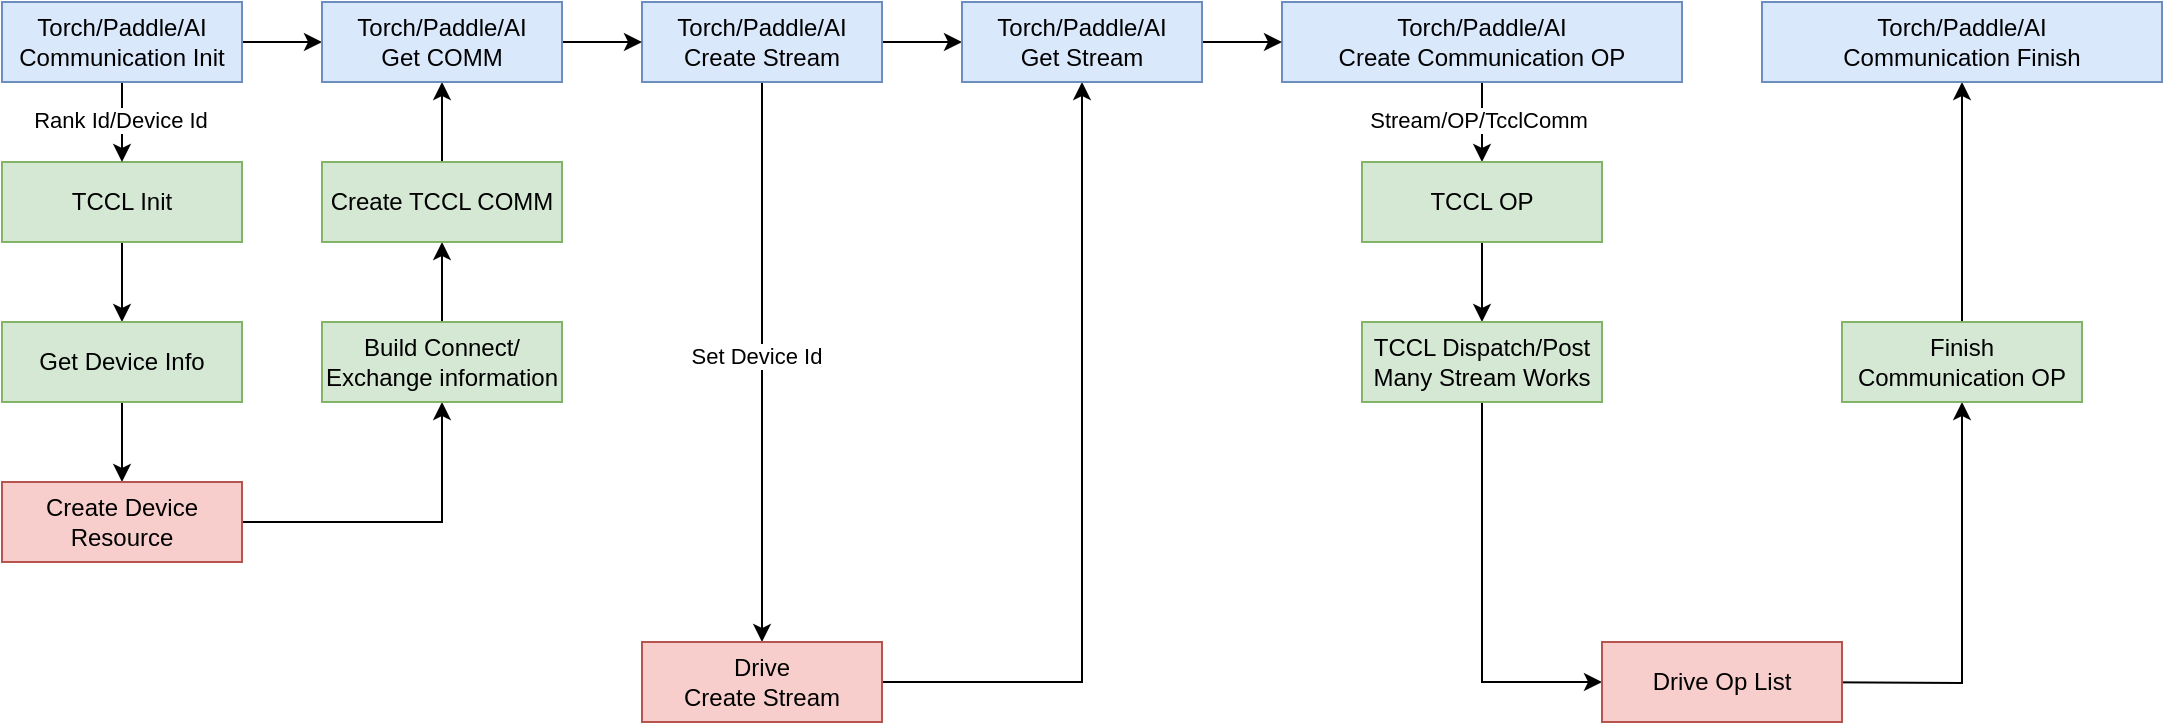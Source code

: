 <mxfile version="22.1.11" type="github">
  <diagram name="Page-1" id="lBZ7qOmIiFW0Qeo22iZf">
    <mxGraphModel dx="2074" dy="1146" grid="1" gridSize="10" guides="1" tooltips="1" connect="1" arrows="1" fold="1" page="1" pageScale="1" pageWidth="850" pageHeight="1100" math="0" shadow="0">
      <root>
        <mxCell id="0" />
        <mxCell id="1" parent="0" />
        <mxCell id="jtb9o_WqS0qLVP6b7EF8-3" value="" style="edgeStyle=orthogonalEdgeStyle;rounded=0;orthogonalLoop=1;jettySize=auto;html=1;" edge="1" parent="1" source="jtb9o_WqS0qLVP6b7EF8-1" target="jtb9o_WqS0qLVP6b7EF8-2">
          <mxGeometry relative="1" as="geometry" />
        </mxCell>
        <mxCell id="jtb9o_WqS0qLVP6b7EF8-11" value="Stream/OP/TcclComm" style="edgeLabel;html=1;align=center;verticalAlign=middle;resizable=0;points=[];" vertex="1" connectable="0" parent="jtb9o_WqS0qLVP6b7EF8-3">
          <mxGeometry x="-0.075" y="-2" relative="1" as="geometry">
            <mxPoint as="offset" />
          </mxGeometry>
        </mxCell>
        <mxCell id="jtb9o_WqS0qLVP6b7EF8-1" value="Torch/Paddle/AI&lt;br&gt;Create Communication OP" style="rounded=0;whiteSpace=wrap;html=1;fillColor=#dae8fc;strokeColor=#6c8ebf;" vertex="1" parent="1">
          <mxGeometry x="840" y="200" width="200" height="40" as="geometry" />
        </mxCell>
        <mxCell id="jtb9o_WqS0qLVP6b7EF8-5" value="" style="edgeStyle=orthogonalEdgeStyle;rounded=0;orthogonalLoop=1;jettySize=auto;html=1;" edge="1" parent="1" source="jtb9o_WqS0qLVP6b7EF8-2" target="jtb9o_WqS0qLVP6b7EF8-4">
          <mxGeometry relative="1" as="geometry">
            <Array as="points">
              <mxPoint x="940" y="380" />
            </Array>
          </mxGeometry>
        </mxCell>
        <mxCell id="jtb9o_WqS0qLVP6b7EF8-2" value="TCCL OP" style="rounded=0;whiteSpace=wrap;html=1;fillColor=#d5e8d4;strokeColor=#82b366;" vertex="1" parent="1">
          <mxGeometry x="880" y="280" width="120" height="40" as="geometry" />
        </mxCell>
        <mxCell id="jtb9o_WqS0qLVP6b7EF8-10" value="" style="edgeStyle=orthogonalEdgeStyle;rounded=0;orthogonalLoop=1;jettySize=auto;html=1;" edge="1" parent="1" source="jtb9o_WqS0qLVP6b7EF8-4" target="jtb9o_WqS0qLVP6b7EF8-6">
          <mxGeometry relative="1" as="geometry">
            <Array as="points">
              <mxPoint x="1100" y="540" />
            </Array>
          </mxGeometry>
        </mxCell>
        <mxCell id="jtb9o_WqS0qLVP6b7EF8-4" value="TCCL Dispatch/Post Many Stream Works" style="rounded=0;whiteSpace=wrap;html=1;fillColor=#d5e8d4;strokeColor=#82b366;" vertex="1" parent="1">
          <mxGeometry x="880" y="360" width="120" height="40" as="geometry" />
        </mxCell>
        <mxCell id="jtb9o_WqS0qLVP6b7EF8-23" value="" style="edgeStyle=orthogonalEdgeStyle;rounded=0;orthogonalLoop=1;jettySize=auto;html=1;" edge="1" parent="1" target="jtb9o_WqS0qLVP6b7EF8-22">
          <mxGeometry relative="1" as="geometry">
            <mxPoint x="1080" y="540" as="sourcePoint" />
          </mxGeometry>
        </mxCell>
        <mxCell id="jtb9o_WqS0qLVP6b7EF8-6" value="Drive Op List" style="rounded=0;whiteSpace=wrap;html=1;fillColor=#f8cecc;strokeColor=#b85450;" vertex="1" parent="1">
          <mxGeometry x="1000" y="520" width="120" height="40" as="geometry" />
        </mxCell>
        <mxCell id="jtb9o_WqS0qLVP6b7EF8-25" value="" style="edgeStyle=orthogonalEdgeStyle;rounded=0;orthogonalLoop=1;jettySize=auto;html=1;entryX=0.5;entryY=0;entryDx=0;entryDy=0;" edge="1" parent="1" source="jtb9o_WqS0qLVP6b7EF8-12" target="jtb9o_WqS0qLVP6b7EF8-24">
          <mxGeometry relative="1" as="geometry">
            <Array as="points">
              <mxPoint x="260" y="350" />
              <mxPoint x="260" y="350" />
            </Array>
          </mxGeometry>
        </mxCell>
        <mxCell id="jtb9o_WqS0qLVP6b7EF8-12" value="TCCL Init" style="rounded=0;whiteSpace=wrap;html=1;fillColor=#d5e8d4;strokeColor=#82b366;" vertex="1" parent="1">
          <mxGeometry x="200" y="280" width="120" height="40" as="geometry" />
        </mxCell>
        <mxCell id="jtb9o_WqS0qLVP6b7EF8-15" value="" style="edgeStyle=orthogonalEdgeStyle;rounded=0;orthogonalLoop=1;jettySize=auto;html=1;" edge="1" parent="1" source="jtb9o_WqS0qLVP6b7EF8-13" target="jtb9o_WqS0qLVP6b7EF8-12">
          <mxGeometry relative="1" as="geometry" />
        </mxCell>
        <mxCell id="jtb9o_WqS0qLVP6b7EF8-16" value="Rank Id/Device Id" style="edgeLabel;html=1;align=center;verticalAlign=middle;resizable=0;points=[];" vertex="1" connectable="0" parent="jtb9o_WqS0qLVP6b7EF8-15">
          <mxGeometry x="-0.075" y="-1" relative="1" as="geometry">
            <mxPoint as="offset" />
          </mxGeometry>
        </mxCell>
        <mxCell id="jtb9o_WqS0qLVP6b7EF8-47" value="" style="edgeStyle=orthogonalEdgeStyle;rounded=0;orthogonalLoop=1;jettySize=auto;html=1;" edge="1" parent="1" source="jtb9o_WqS0qLVP6b7EF8-13" target="jtb9o_WqS0qLVP6b7EF8-32">
          <mxGeometry relative="1" as="geometry" />
        </mxCell>
        <mxCell id="jtb9o_WqS0qLVP6b7EF8-13" value="Torch/Paddle/AI&lt;br&gt;Communication Init" style="rounded=0;whiteSpace=wrap;html=1;fillColor=#dae8fc;strokeColor=#6c8ebf;" vertex="1" parent="1">
          <mxGeometry x="200" y="200" width="120" height="40" as="geometry" />
        </mxCell>
        <mxCell id="jtb9o_WqS0qLVP6b7EF8-37" value="" style="edgeStyle=orthogonalEdgeStyle;rounded=0;orthogonalLoop=1;jettySize=auto;html=1;" edge="1" parent="1" source="jtb9o_WqS0qLVP6b7EF8-18" target="jtb9o_WqS0qLVP6b7EF8-36">
          <mxGeometry relative="1" as="geometry" />
        </mxCell>
        <mxCell id="jtb9o_WqS0qLVP6b7EF8-42" value="Set Device Id" style="edgeLabel;html=1;align=center;verticalAlign=middle;resizable=0;points=[];" vertex="1" connectable="0" parent="jtb9o_WqS0qLVP6b7EF8-37">
          <mxGeometry x="-0.021" y="-3" relative="1" as="geometry">
            <mxPoint as="offset" />
          </mxGeometry>
        </mxCell>
        <mxCell id="jtb9o_WqS0qLVP6b7EF8-41" value="" style="edgeStyle=orthogonalEdgeStyle;rounded=0;orthogonalLoop=1;jettySize=auto;html=1;" edge="1" parent="1" source="jtb9o_WqS0qLVP6b7EF8-18" target="jtb9o_WqS0qLVP6b7EF8-38">
          <mxGeometry relative="1" as="geometry" />
        </mxCell>
        <mxCell id="jtb9o_WqS0qLVP6b7EF8-18" value="Torch/Paddle/AI&lt;br&gt;Create Stream" style="rounded=0;whiteSpace=wrap;html=1;fillColor=#dae8fc;strokeColor=#6c8ebf;" vertex="1" parent="1">
          <mxGeometry x="520" y="200" width="120" height="40" as="geometry" />
        </mxCell>
        <mxCell id="jtb9o_WqS0qLVP6b7EF8-44" value="" style="edgeStyle=orthogonalEdgeStyle;rounded=0;orthogonalLoop=1;jettySize=auto;html=1;" edge="1" parent="1" source="jtb9o_WqS0qLVP6b7EF8-22" target="jtb9o_WqS0qLVP6b7EF8-43">
          <mxGeometry relative="1" as="geometry" />
        </mxCell>
        <mxCell id="jtb9o_WqS0qLVP6b7EF8-22" value="Finish Communication OP" style="rounded=0;whiteSpace=wrap;html=1;fillColor=#d5e8d4;strokeColor=#82b366;" vertex="1" parent="1">
          <mxGeometry x="1120" y="360" width="120" height="40" as="geometry" />
        </mxCell>
        <mxCell id="jtb9o_WqS0qLVP6b7EF8-27" value="" style="edgeStyle=orthogonalEdgeStyle;rounded=0;orthogonalLoop=1;jettySize=auto;html=1;" edge="1" parent="1" source="jtb9o_WqS0qLVP6b7EF8-24" target="jtb9o_WqS0qLVP6b7EF8-26">
          <mxGeometry relative="1" as="geometry" />
        </mxCell>
        <mxCell id="jtb9o_WqS0qLVP6b7EF8-24" value="Get Device Info" style="rounded=0;whiteSpace=wrap;html=1;fillColor=#d5e8d4;strokeColor=#82b366;" vertex="1" parent="1">
          <mxGeometry x="200" y="360" width="120" height="40" as="geometry" />
        </mxCell>
        <mxCell id="jtb9o_WqS0qLVP6b7EF8-29" value="" style="edgeStyle=orthogonalEdgeStyle;rounded=0;orthogonalLoop=1;jettySize=auto;html=1;" edge="1" parent="1" source="jtb9o_WqS0qLVP6b7EF8-26" target="jtb9o_WqS0qLVP6b7EF8-28">
          <mxGeometry relative="1" as="geometry" />
        </mxCell>
        <mxCell id="jtb9o_WqS0qLVP6b7EF8-26" value="Create Device Resource" style="rounded=0;whiteSpace=wrap;html=1;fillColor=#f8cecc;strokeColor=#b85450;" vertex="1" parent="1">
          <mxGeometry x="200" y="440" width="120" height="40" as="geometry" />
        </mxCell>
        <mxCell id="jtb9o_WqS0qLVP6b7EF8-31" value="" style="edgeStyle=orthogonalEdgeStyle;rounded=0;orthogonalLoop=1;jettySize=auto;html=1;" edge="1" parent="1" source="jtb9o_WqS0qLVP6b7EF8-28" target="jtb9o_WqS0qLVP6b7EF8-30">
          <mxGeometry relative="1" as="geometry" />
        </mxCell>
        <mxCell id="jtb9o_WqS0qLVP6b7EF8-28" value="Build Connect/&lt;br style=&quot;border-color: var(--border-color);&quot;&gt;Exchange information" style="rounded=0;whiteSpace=wrap;html=1;fillColor=#d5e8d4;strokeColor=#82b366;" vertex="1" parent="1">
          <mxGeometry x="360" y="360" width="120" height="40" as="geometry" />
        </mxCell>
        <mxCell id="jtb9o_WqS0qLVP6b7EF8-34" value="" style="edgeStyle=orthogonalEdgeStyle;rounded=0;orthogonalLoop=1;jettySize=auto;html=1;" edge="1" parent="1" source="jtb9o_WqS0qLVP6b7EF8-30" target="jtb9o_WqS0qLVP6b7EF8-32">
          <mxGeometry relative="1" as="geometry" />
        </mxCell>
        <mxCell id="jtb9o_WqS0qLVP6b7EF8-30" value="Create TCCL COMM" style="rounded=0;whiteSpace=wrap;html=1;fillColor=#d5e8d4;strokeColor=#82b366;" vertex="1" parent="1">
          <mxGeometry x="360" y="280" width="120" height="40" as="geometry" />
        </mxCell>
        <mxCell id="jtb9o_WqS0qLVP6b7EF8-35" value="" style="edgeStyle=orthogonalEdgeStyle;rounded=0;orthogonalLoop=1;jettySize=auto;html=1;" edge="1" parent="1" source="jtb9o_WqS0qLVP6b7EF8-32" target="jtb9o_WqS0qLVP6b7EF8-18">
          <mxGeometry relative="1" as="geometry" />
        </mxCell>
        <mxCell id="jtb9o_WqS0qLVP6b7EF8-32" value="Torch/Paddle/AI&lt;br&gt;Get COMM" style="rounded=0;whiteSpace=wrap;html=1;fillColor=#dae8fc;strokeColor=#6c8ebf;" vertex="1" parent="1">
          <mxGeometry x="360" y="200" width="120" height="40" as="geometry" />
        </mxCell>
        <mxCell id="jtb9o_WqS0qLVP6b7EF8-39" value="" style="edgeStyle=orthogonalEdgeStyle;rounded=0;orthogonalLoop=1;jettySize=auto;html=1;" edge="1" parent="1" source="jtb9o_WqS0qLVP6b7EF8-36" target="jtb9o_WqS0qLVP6b7EF8-38">
          <mxGeometry relative="1" as="geometry" />
        </mxCell>
        <mxCell id="jtb9o_WqS0qLVP6b7EF8-36" value="Drive&lt;br&gt;Create Stream" style="rounded=0;whiteSpace=wrap;html=1;fillColor=#f8cecc;strokeColor=#b85450;" vertex="1" parent="1">
          <mxGeometry x="520" y="520" width="120" height="40" as="geometry" />
        </mxCell>
        <mxCell id="jtb9o_WqS0qLVP6b7EF8-40" value="" style="edgeStyle=orthogonalEdgeStyle;rounded=0;orthogonalLoop=1;jettySize=auto;html=1;" edge="1" parent="1" source="jtb9o_WqS0qLVP6b7EF8-38" target="jtb9o_WqS0qLVP6b7EF8-1">
          <mxGeometry relative="1" as="geometry" />
        </mxCell>
        <mxCell id="jtb9o_WqS0qLVP6b7EF8-38" value="Torch/Paddle/AI&lt;br&gt;Get Stream" style="rounded=0;whiteSpace=wrap;html=1;fillColor=#dae8fc;strokeColor=#6c8ebf;" vertex="1" parent="1">
          <mxGeometry x="680" y="200" width="120" height="40" as="geometry" />
        </mxCell>
        <mxCell id="jtb9o_WqS0qLVP6b7EF8-43" value="Torch/Paddle/AI&lt;br&gt;Communication Finish" style="rounded=0;whiteSpace=wrap;html=1;fillColor=#dae8fc;strokeColor=#6c8ebf;" vertex="1" parent="1">
          <mxGeometry x="1080" y="200" width="200" height="40" as="geometry" />
        </mxCell>
      </root>
    </mxGraphModel>
  </diagram>
</mxfile>
